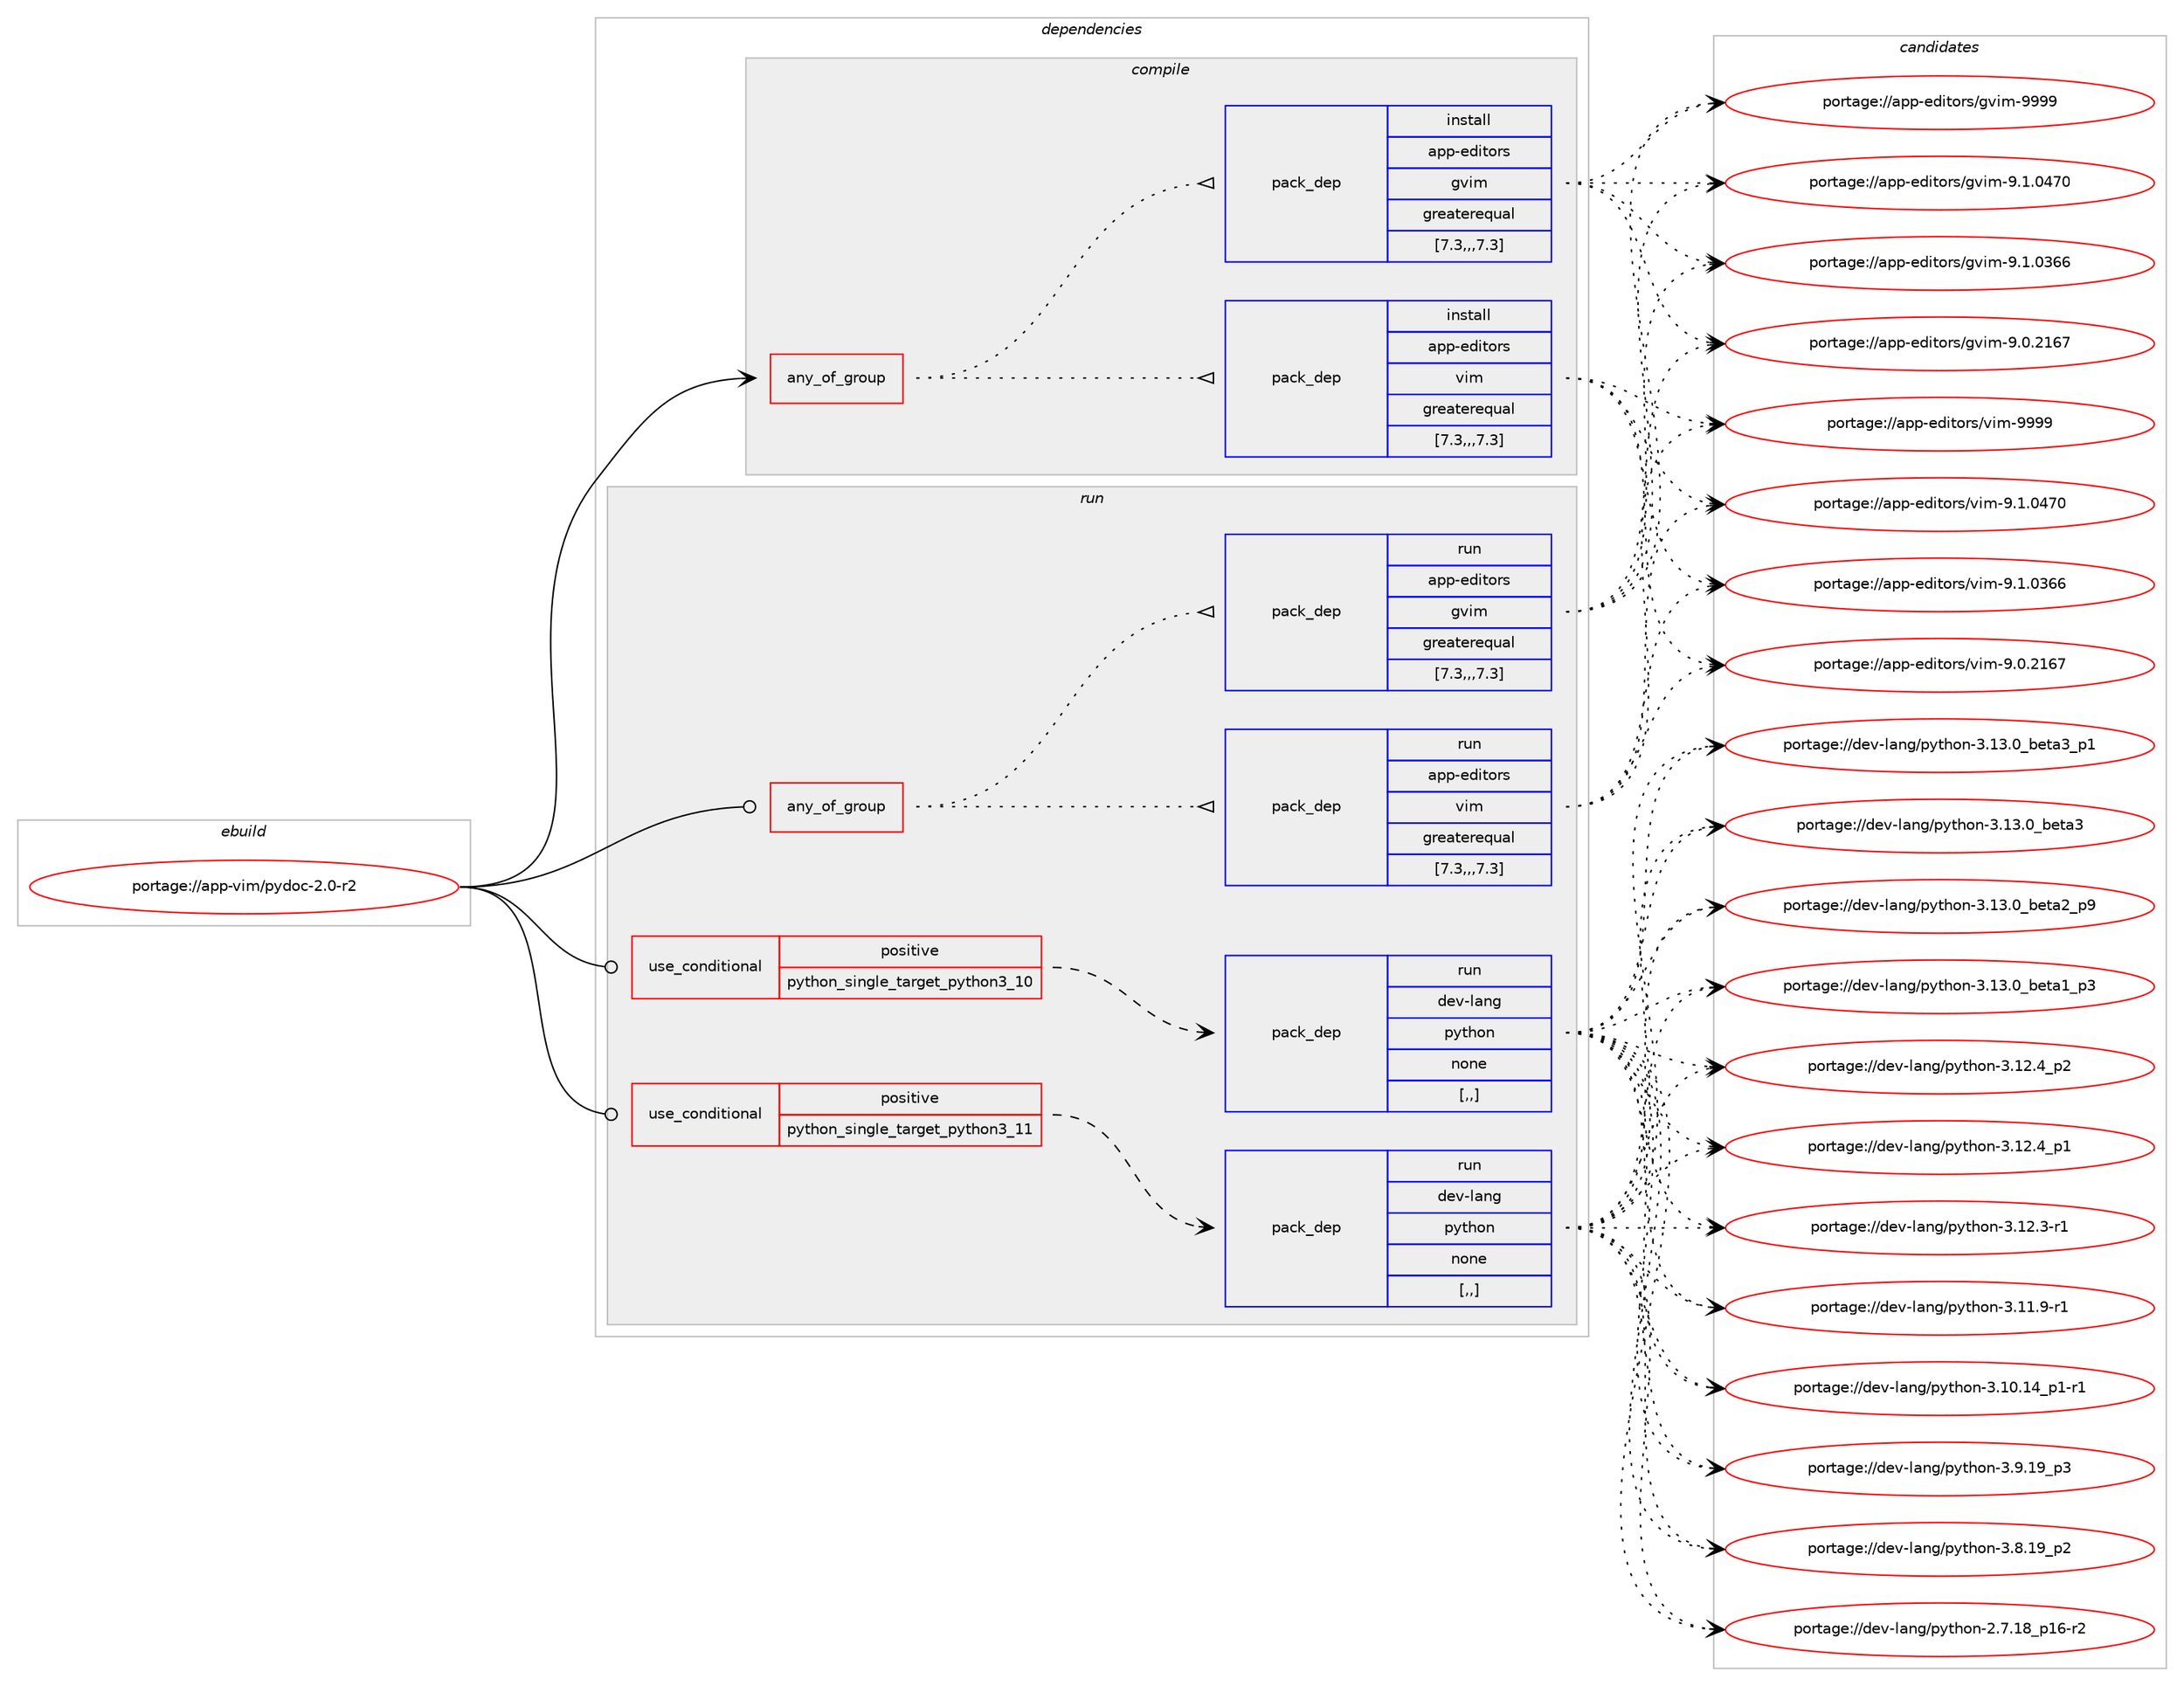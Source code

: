 digraph prolog {

# *************
# Graph options
# *************

newrank=true;
concentrate=true;
compound=true;
graph [rankdir=LR,fontname=Helvetica,fontsize=10,ranksep=1.5];#, ranksep=2.5, nodesep=0.2];
edge  [arrowhead=vee];
node  [fontname=Helvetica,fontsize=10];

# **********
# The ebuild
# **********

subgraph cluster_leftcol {
color=gray;
label=<<i>ebuild</i>>;
id [label="portage://app-vim/pydoc-2.0-r2", color=red, width=4, href="../app-vim/pydoc-2.0-r2.svg"];
}

# ****************
# The dependencies
# ****************

subgraph cluster_midcol {
color=gray;
label=<<i>dependencies</i>>;
subgraph cluster_compile {
fillcolor="#eeeeee";
style=filled;
label=<<i>compile</i>>;
subgraph any700 {
dependency62115 [label=<<TABLE BORDER="0" CELLBORDER="1" CELLSPACING="0" CELLPADDING="4"><TR><TD CELLPADDING="10">any_of_group</TD></TR></TABLE>>, shape=none, color=red];subgraph pack44856 {
dependency62116 [label=<<TABLE BORDER="0" CELLBORDER="1" CELLSPACING="0" CELLPADDING="4" WIDTH="220"><TR><TD ROWSPAN="6" CELLPADDING="30">pack_dep</TD></TR><TR><TD WIDTH="110">install</TD></TR><TR><TD>app-editors</TD></TR><TR><TD>vim</TD></TR><TR><TD>greaterequal</TD></TR><TR><TD>[7.3,,,7.3]</TD></TR></TABLE>>, shape=none, color=blue];
}
dependency62115:e -> dependency62116:w [weight=20,style="dotted",arrowhead="oinv"];
subgraph pack44857 {
dependency62117 [label=<<TABLE BORDER="0" CELLBORDER="1" CELLSPACING="0" CELLPADDING="4" WIDTH="220"><TR><TD ROWSPAN="6" CELLPADDING="30">pack_dep</TD></TR><TR><TD WIDTH="110">install</TD></TR><TR><TD>app-editors</TD></TR><TR><TD>gvim</TD></TR><TR><TD>greaterequal</TD></TR><TR><TD>[7.3,,,7.3]</TD></TR></TABLE>>, shape=none, color=blue];
}
dependency62115:e -> dependency62117:w [weight=20,style="dotted",arrowhead="oinv"];
}
id:e -> dependency62115:w [weight=20,style="solid",arrowhead="vee"];
}
subgraph cluster_compileandrun {
fillcolor="#eeeeee";
style=filled;
label=<<i>compile and run</i>>;
}
subgraph cluster_run {
fillcolor="#eeeeee";
style=filled;
label=<<i>run</i>>;
subgraph any701 {
dependency62118 [label=<<TABLE BORDER="0" CELLBORDER="1" CELLSPACING="0" CELLPADDING="4"><TR><TD CELLPADDING="10">any_of_group</TD></TR></TABLE>>, shape=none, color=red];subgraph pack44858 {
dependency62119 [label=<<TABLE BORDER="0" CELLBORDER="1" CELLSPACING="0" CELLPADDING="4" WIDTH="220"><TR><TD ROWSPAN="6" CELLPADDING="30">pack_dep</TD></TR><TR><TD WIDTH="110">run</TD></TR><TR><TD>app-editors</TD></TR><TR><TD>vim</TD></TR><TR><TD>greaterequal</TD></TR><TR><TD>[7.3,,,7.3]</TD></TR></TABLE>>, shape=none, color=blue];
}
dependency62118:e -> dependency62119:w [weight=20,style="dotted",arrowhead="oinv"];
subgraph pack44859 {
dependency62120 [label=<<TABLE BORDER="0" CELLBORDER="1" CELLSPACING="0" CELLPADDING="4" WIDTH="220"><TR><TD ROWSPAN="6" CELLPADDING="30">pack_dep</TD></TR><TR><TD WIDTH="110">run</TD></TR><TR><TD>app-editors</TD></TR><TR><TD>gvim</TD></TR><TR><TD>greaterequal</TD></TR><TR><TD>[7.3,,,7.3]</TD></TR></TABLE>>, shape=none, color=blue];
}
dependency62118:e -> dependency62120:w [weight=20,style="dotted",arrowhead="oinv"];
}
id:e -> dependency62118:w [weight=20,style="solid",arrowhead="odot"];
subgraph cond16494 {
dependency62121 [label=<<TABLE BORDER="0" CELLBORDER="1" CELLSPACING="0" CELLPADDING="4"><TR><TD ROWSPAN="3" CELLPADDING="10">use_conditional</TD></TR><TR><TD>positive</TD></TR><TR><TD>python_single_target_python3_10</TD></TR></TABLE>>, shape=none, color=red];
subgraph pack44860 {
dependency62122 [label=<<TABLE BORDER="0" CELLBORDER="1" CELLSPACING="0" CELLPADDING="4" WIDTH="220"><TR><TD ROWSPAN="6" CELLPADDING="30">pack_dep</TD></TR><TR><TD WIDTH="110">run</TD></TR><TR><TD>dev-lang</TD></TR><TR><TD>python</TD></TR><TR><TD>none</TD></TR><TR><TD>[,,]</TD></TR></TABLE>>, shape=none, color=blue];
}
dependency62121:e -> dependency62122:w [weight=20,style="dashed",arrowhead="vee"];
}
id:e -> dependency62121:w [weight=20,style="solid",arrowhead="odot"];
subgraph cond16495 {
dependency62123 [label=<<TABLE BORDER="0" CELLBORDER="1" CELLSPACING="0" CELLPADDING="4"><TR><TD ROWSPAN="3" CELLPADDING="10">use_conditional</TD></TR><TR><TD>positive</TD></TR><TR><TD>python_single_target_python3_11</TD></TR></TABLE>>, shape=none, color=red];
subgraph pack44861 {
dependency62124 [label=<<TABLE BORDER="0" CELLBORDER="1" CELLSPACING="0" CELLPADDING="4" WIDTH="220"><TR><TD ROWSPAN="6" CELLPADDING="30">pack_dep</TD></TR><TR><TD WIDTH="110">run</TD></TR><TR><TD>dev-lang</TD></TR><TR><TD>python</TD></TR><TR><TD>none</TD></TR><TR><TD>[,,]</TD></TR></TABLE>>, shape=none, color=blue];
}
dependency62123:e -> dependency62124:w [weight=20,style="dashed",arrowhead="vee"];
}
id:e -> dependency62123:w [weight=20,style="solid",arrowhead="odot"];
}
}

# **************
# The candidates
# **************

subgraph cluster_choices {
rank=same;
color=gray;
label=<<i>candidates</i>>;

subgraph choice44856 {
color=black;
nodesep=1;
choice9711211245101100105116111114115471181051094557575757 [label="portage://app-editors/vim-9999", color=red, width=4,href="../app-editors/vim-9999.svg"];
choice971121124510110010511611111411547118105109455746494648525548 [label="portage://app-editors/vim-9.1.0470", color=red, width=4,href="../app-editors/vim-9.1.0470.svg"];
choice971121124510110010511611111411547118105109455746494648515454 [label="portage://app-editors/vim-9.1.0366", color=red, width=4,href="../app-editors/vim-9.1.0366.svg"];
choice971121124510110010511611111411547118105109455746484650495455 [label="portage://app-editors/vim-9.0.2167", color=red, width=4,href="../app-editors/vim-9.0.2167.svg"];
dependency62116:e -> choice9711211245101100105116111114115471181051094557575757:w [style=dotted,weight="100"];
dependency62116:e -> choice971121124510110010511611111411547118105109455746494648525548:w [style=dotted,weight="100"];
dependency62116:e -> choice971121124510110010511611111411547118105109455746494648515454:w [style=dotted,weight="100"];
dependency62116:e -> choice971121124510110010511611111411547118105109455746484650495455:w [style=dotted,weight="100"];
}
subgraph choice44857 {
color=black;
nodesep=1;
choice9711211245101100105116111114115471031181051094557575757 [label="portage://app-editors/gvim-9999", color=red, width=4,href="../app-editors/gvim-9999.svg"];
choice971121124510110010511611111411547103118105109455746494648525548 [label="portage://app-editors/gvim-9.1.0470", color=red, width=4,href="../app-editors/gvim-9.1.0470.svg"];
choice971121124510110010511611111411547103118105109455746494648515454 [label="portage://app-editors/gvim-9.1.0366", color=red, width=4,href="../app-editors/gvim-9.1.0366.svg"];
choice971121124510110010511611111411547103118105109455746484650495455 [label="portage://app-editors/gvim-9.0.2167", color=red, width=4,href="../app-editors/gvim-9.0.2167.svg"];
dependency62117:e -> choice9711211245101100105116111114115471031181051094557575757:w [style=dotted,weight="100"];
dependency62117:e -> choice971121124510110010511611111411547103118105109455746494648525548:w [style=dotted,weight="100"];
dependency62117:e -> choice971121124510110010511611111411547103118105109455746494648515454:w [style=dotted,weight="100"];
dependency62117:e -> choice971121124510110010511611111411547103118105109455746484650495455:w [style=dotted,weight="100"];
}
subgraph choice44858 {
color=black;
nodesep=1;
choice9711211245101100105116111114115471181051094557575757 [label="portage://app-editors/vim-9999", color=red, width=4,href="../app-editors/vim-9999.svg"];
choice971121124510110010511611111411547118105109455746494648525548 [label="portage://app-editors/vim-9.1.0470", color=red, width=4,href="../app-editors/vim-9.1.0470.svg"];
choice971121124510110010511611111411547118105109455746494648515454 [label="portage://app-editors/vim-9.1.0366", color=red, width=4,href="../app-editors/vim-9.1.0366.svg"];
choice971121124510110010511611111411547118105109455746484650495455 [label="portage://app-editors/vim-9.0.2167", color=red, width=4,href="../app-editors/vim-9.0.2167.svg"];
dependency62119:e -> choice9711211245101100105116111114115471181051094557575757:w [style=dotted,weight="100"];
dependency62119:e -> choice971121124510110010511611111411547118105109455746494648525548:w [style=dotted,weight="100"];
dependency62119:e -> choice971121124510110010511611111411547118105109455746494648515454:w [style=dotted,weight="100"];
dependency62119:e -> choice971121124510110010511611111411547118105109455746484650495455:w [style=dotted,weight="100"];
}
subgraph choice44859 {
color=black;
nodesep=1;
choice9711211245101100105116111114115471031181051094557575757 [label="portage://app-editors/gvim-9999", color=red, width=4,href="../app-editors/gvim-9999.svg"];
choice971121124510110010511611111411547103118105109455746494648525548 [label="portage://app-editors/gvim-9.1.0470", color=red, width=4,href="../app-editors/gvim-9.1.0470.svg"];
choice971121124510110010511611111411547103118105109455746494648515454 [label="portage://app-editors/gvim-9.1.0366", color=red, width=4,href="../app-editors/gvim-9.1.0366.svg"];
choice971121124510110010511611111411547103118105109455746484650495455 [label="portage://app-editors/gvim-9.0.2167", color=red, width=4,href="../app-editors/gvim-9.0.2167.svg"];
dependency62120:e -> choice9711211245101100105116111114115471031181051094557575757:w [style=dotted,weight="100"];
dependency62120:e -> choice971121124510110010511611111411547103118105109455746494648525548:w [style=dotted,weight="100"];
dependency62120:e -> choice971121124510110010511611111411547103118105109455746494648515454:w [style=dotted,weight="100"];
dependency62120:e -> choice971121124510110010511611111411547103118105109455746484650495455:w [style=dotted,weight="100"];
}
subgraph choice44860 {
color=black;
nodesep=1;
choice10010111845108971101034711212111610411111045514649514648959810111697519511249 [label="portage://dev-lang/python-3.13.0_beta3_p1", color=red, width=4,href="../dev-lang/python-3.13.0_beta3_p1.svg"];
choice1001011184510897110103471121211161041111104551464951464895981011169751 [label="portage://dev-lang/python-3.13.0_beta3", color=red, width=4,href="../dev-lang/python-3.13.0_beta3.svg"];
choice10010111845108971101034711212111610411111045514649514648959810111697509511257 [label="portage://dev-lang/python-3.13.0_beta2_p9", color=red, width=4,href="../dev-lang/python-3.13.0_beta2_p9.svg"];
choice10010111845108971101034711212111610411111045514649514648959810111697499511251 [label="portage://dev-lang/python-3.13.0_beta1_p3", color=red, width=4,href="../dev-lang/python-3.13.0_beta1_p3.svg"];
choice100101118451089711010347112121116104111110455146495046529511250 [label="portage://dev-lang/python-3.12.4_p2", color=red, width=4,href="../dev-lang/python-3.12.4_p2.svg"];
choice100101118451089711010347112121116104111110455146495046529511249 [label="portage://dev-lang/python-3.12.4_p1", color=red, width=4,href="../dev-lang/python-3.12.4_p1.svg"];
choice100101118451089711010347112121116104111110455146495046514511449 [label="portage://dev-lang/python-3.12.3-r1", color=red, width=4,href="../dev-lang/python-3.12.3-r1.svg"];
choice100101118451089711010347112121116104111110455146494946574511449 [label="portage://dev-lang/python-3.11.9-r1", color=red, width=4,href="../dev-lang/python-3.11.9-r1.svg"];
choice100101118451089711010347112121116104111110455146494846495295112494511449 [label="portage://dev-lang/python-3.10.14_p1-r1", color=red, width=4,href="../dev-lang/python-3.10.14_p1-r1.svg"];
choice100101118451089711010347112121116104111110455146574649579511251 [label="portage://dev-lang/python-3.9.19_p3", color=red, width=4,href="../dev-lang/python-3.9.19_p3.svg"];
choice100101118451089711010347112121116104111110455146564649579511250 [label="portage://dev-lang/python-3.8.19_p2", color=red, width=4,href="../dev-lang/python-3.8.19_p2.svg"];
choice100101118451089711010347112121116104111110455046554649569511249544511450 [label="portage://dev-lang/python-2.7.18_p16-r2", color=red, width=4,href="../dev-lang/python-2.7.18_p16-r2.svg"];
dependency62122:e -> choice10010111845108971101034711212111610411111045514649514648959810111697519511249:w [style=dotted,weight="100"];
dependency62122:e -> choice1001011184510897110103471121211161041111104551464951464895981011169751:w [style=dotted,weight="100"];
dependency62122:e -> choice10010111845108971101034711212111610411111045514649514648959810111697509511257:w [style=dotted,weight="100"];
dependency62122:e -> choice10010111845108971101034711212111610411111045514649514648959810111697499511251:w [style=dotted,weight="100"];
dependency62122:e -> choice100101118451089711010347112121116104111110455146495046529511250:w [style=dotted,weight="100"];
dependency62122:e -> choice100101118451089711010347112121116104111110455146495046529511249:w [style=dotted,weight="100"];
dependency62122:e -> choice100101118451089711010347112121116104111110455146495046514511449:w [style=dotted,weight="100"];
dependency62122:e -> choice100101118451089711010347112121116104111110455146494946574511449:w [style=dotted,weight="100"];
dependency62122:e -> choice100101118451089711010347112121116104111110455146494846495295112494511449:w [style=dotted,weight="100"];
dependency62122:e -> choice100101118451089711010347112121116104111110455146574649579511251:w [style=dotted,weight="100"];
dependency62122:e -> choice100101118451089711010347112121116104111110455146564649579511250:w [style=dotted,weight="100"];
dependency62122:e -> choice100101118451089711010347112121116104111110455046554649569511249544511450:w [style=dotted,weight="100"];
}
subgraph choice44861 {
color=black;
nodesep=1;
choice10010111845108971101034711212111610411111045514649514648959810111697519511249 [label="portage://dev-lang/python-3.13.0_beta3_p1", color=red, width=4,href="../dev-lang/python-3.13.0_beta3_p1.svg"];
choice1001011184510897110103471121211161041111104551464951464895981011169751 [label="portage://dev-lang/python-3.13.0_beta3", color=red, width=4,href="../dev-lang/python-3.13.0_beta3.svg"];
choice10010111845108971101034711212111610411111045514649514648959810111697509511257 [label="portage://dev-lang/python-3.13.0_beta2_p9", color=red, width=4,href="../dev-lang/python-3.13.0_beta2_p9.svg"];
choice10010111845108971101034711212111610411111045514649514648959810111697499511251 [label="portage://dev-lang/python-3.13.0_beta1_p3", color=red, width=4,href="../dev-lang/python-3.13.0_beta1_p3.svg"];
choice100101118451089711010347112121116104111110455146495046529511250 [label="portage://dev-lang/python-3.12.4_p2", color=red, width=4,href="../dev-lang/python-3.12.4_p2.svg"];
choice100101118451089711010347112121116104111110455146495046529511249 [label="portage://dev-lang/python-3.12.4_p1", color=red, width=4,href="../dev-lang/python-3.12.4_p1.svg"];
choice100101118451089711010347112121116104111110455146495046514511449 [label="portage://dev-lang/python-3.12.3-r1", color=red, width=4,href="../dev-lang/python-3.12.3-r1.svg"];
choice100101118451089711010347112121116104111110455146494946574511449 [label="portage://dev-lang/python-3.11.9-r1", color=red, width=4,href="../dev-lang/python-3.11.9-r1.svg"];
choice100101118451089711010347112121116104111110455146494846495295112494511449 [label="portage://dev-lang/python-3.10.14_p1-r1", color=red, width=4,href="../dev-lang/python-3.10.14_p1-r1.svg"];
choice100101118451089711010347112121116104111110455146574649579511251 [label="portage://dev-lang/python-3.9.19_p3", color=red, width=4,href="../dev-lang/python-3.9.19_p3.svg"];
choice100101118451089711010347112121116104111110455146564649579511250 [label="portage://dev-lang/python-3.8.19_p2", color=red, width=4,href="../dev-lang/python-3.8.19_p2.svg"];
choice100101118451089711010347112121116104111110455046554649569511249544511450 [label="portage://dev-lang/python-2.7.18_p16-r2", color=red, width=4,href="../dev-lang/python-2.7.18_p16-r2.svg"];
dependency62124:e -> choice10010111845108971101034711212111610411111045514649514648959810111697519511249:w [style=dotted,weight="100"];
dependency62124:e -> choice1001011184510897110103471121211161041111104551464951464895981011169751:w [style=dotted,weight="100"];
dependency62124:e -> choice10010111845108971101034711212111610411111045514649514648959810111697509511257:w [style=dotted,weight="100"];
dependency62124:e -> choice10010111845108971101034711212111610411111045514649514648959810111697499511251:w [style=dotted,weight="100"];
dependency62124:e -> choice100101118451089711010347112121116104111110455146495046529511250:w [style=dotted,weight="100"];
dependency62124:e -> choice100101118451089711010347112121116104111110455146495046529511249:w [style=dotted,weight="100"];
dependency62124:e -> choice100101118451089711010347112121116104111110455146495046514511449:w [style=dotted,weight="100"];
dependency62124:e -> choice100101118451089711010347112121116104111110455146494946574511449:w [style=dotted,weight="100"];
dependency62124:e -> choice100101118451089711010347112121116104111110455146494846495295112494511449:w [style=dotted,weight="100"];
dependency62124:e -> choice100101118451089711010347112121116104111110455146574649579511251:w [style=dotted,weight="100"];
dependency62124:e -> choice100101118451089711010347112121116104111110455146564649579511250:w [style=dotted,weight="100"];
dependency62124:e -> choice100101118451089711010347112121116104111110455046554649569511249544511450:w [style=dotted,weight="100"];
}
}

}
